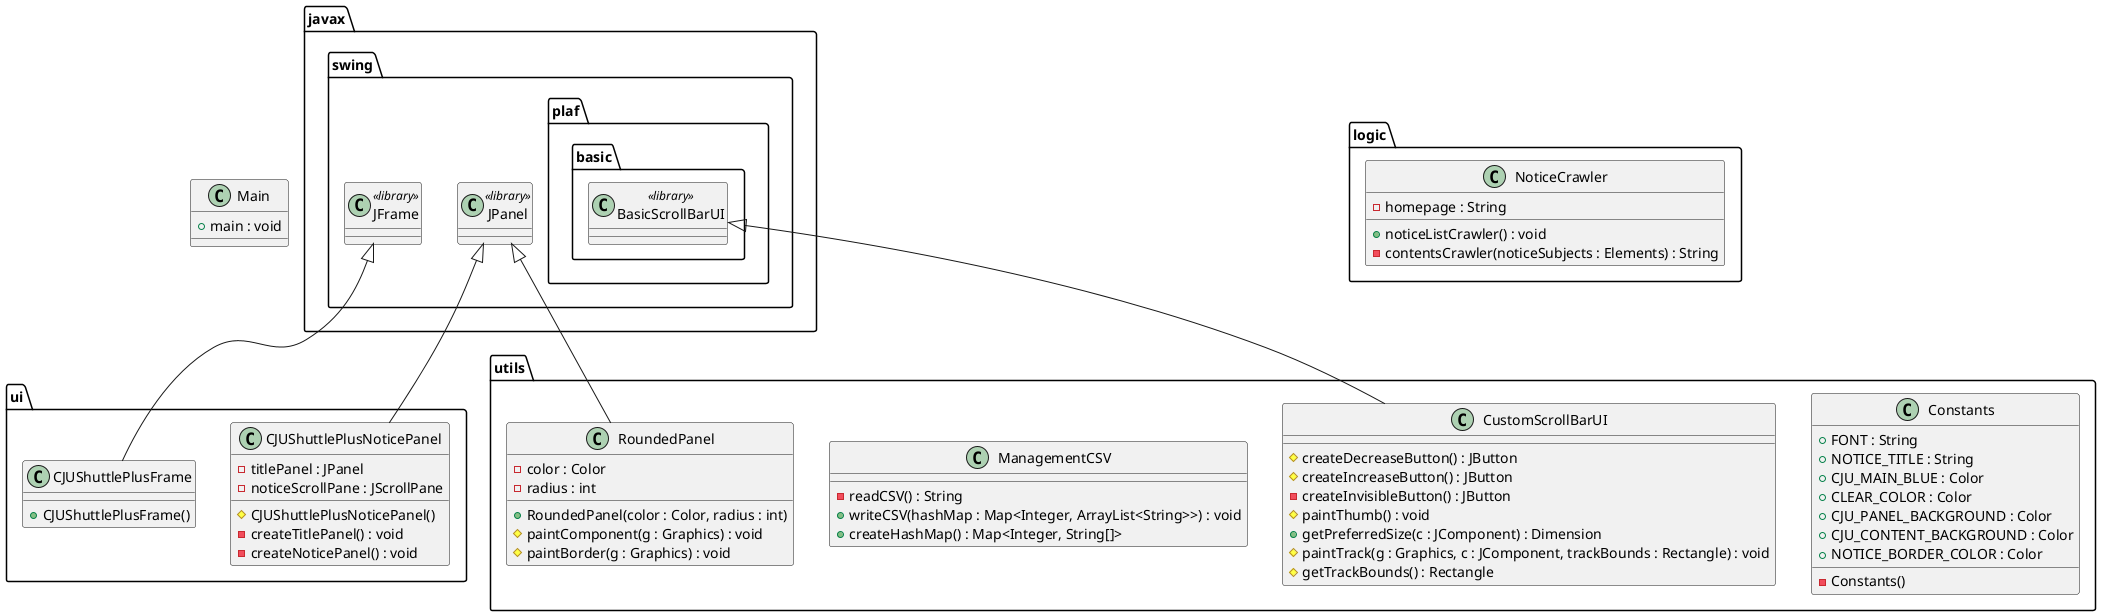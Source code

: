 @startuml classDiagram
package javax.swing {
    class JFrame <<library>>
    class JPanel <<library>>

    package plaf.basic {
        class BasicScrollBarUI <<library>>
    }
}

class Main {
    + main : void
}

package logic {
    class NoticeCrawler {
        - homepage : String

        + noticeListCrawler() : void
        - contentsCrawler(noticeSubjects : Elements) : String
    }
}

package ui {
    class CJUShuttlePlusFrame extends javax.swing.JFrame {
        + CJUShuttlePlusFrame()
    }

    class CJUShuttlePlusNoticePanel extends javax.swing.JPanel {
        - titlePanel : JPanel
        - noticeScrollPane : JScrollPane

        # CJUShuttlePlusNoticePanel()
        - createTitlePanel() : void
        - createNoticePanel() : void
    }
}

package utils {
    class Constants {
        + FONT : String
        + NOTICE_TITLE : String
        + CJU_MAIN_BLUE : Color
        + CLEAR_COLOR : Color
        + CJU_PANEL_BACKGROUND : Color
        + CJU_CONTENT_BACKGROUND : Color
        + NOTICE_BORDER_COLOR : Color

        - Constants()
    }

    class CustomScrollBarUI extends javax.swing.plaf.basic.BasicScrollBarUI {
        # createDecreaseButton() : JButton
        # createIncreaseButton() : JButton
        - createInvisibleButton() : JButton
        # paintThumb() : void
        + getPreferredSize(c : JComponent) : Dimension
        # paintTrack(g : Graphics, c : JComponent, trackBounds : Rectangle) : void
        # getTrackBounds() : Rectangle
    }

    class ManagementCSV {
        - readCSV() : String
        + writeCSV(hashMap : Map<Integer, ArrayList<String>>) : void
        + createHashMap() : Map<Integer, String[]>
    }

    class RoundedPanel extends javax.swing.JPanel {
        - color : Color
        - radius : int

        + RoundedPanel(color : Color, radius : int)
        # paintComponent(g : Graphics) : void
        # paintBorder(g : Graphics) : void
    }
}
@enduml